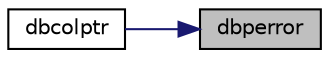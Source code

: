 digraph "dbperror"
{
 // LATEX_PDF_SIZE
  edge [fontname="Helvetica",fontsize="10",labelfontname="Helvetica",labelfontsize="10"];
  node [fontname="Helvetica",fontsize="10",shape=record];
  rankdir="RL";
  Node1 [label="dbperror",height=0.2,width=0.4,color="black", fillcolor="grey75", style="filled", fontcolor="black",tooltip="Call client-installed error handler."];
  Node1 -> Node2 [dir="back",color="midnightblue",fontsize="10",style="solid",fontname="Helvetica"];
  Node2 [label="dbcolptr",height=0.2,width=0.4,color="black", fillcolor="white", style="filled",URL="$a00554.html#ga0fc84c7073ed4876d9596c3eccac3609",tooltip="Sanity checks for column-oriented functions."];
}
